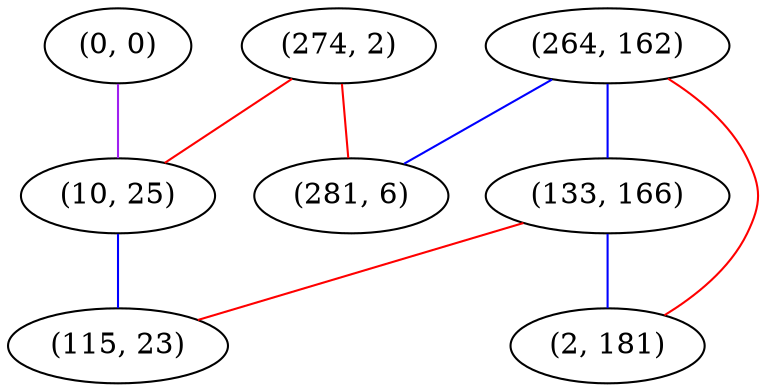 graph "" {
"(0, 0)";
"(264, 162)";
"(274, 2)";
"(133, 166)";
"(2, 181)";
"(281, 6)";
"(10, 25)";
"(115, 23)";
"(0, 0)" -- "(10, 25)"  [color=purple, key=0, weight=4];
"(264, 162)" -- "(133, 166)"  [color=blue, key=0, weight=3];
"(264, 162)" -- "(2, 181)"  [color=red, key=0, weight=1];
"(264, 162)" -- "(281, 6)"  [color=blue, key=0, weight=3];
"(274, 2)" -- "(281, 6)"  [color=red, key=0, weight=1];
"(274, 2)" -- "(10, 25)"  [color=red, key=0, weight=1];
"(133, 166)" -- "(115, 23)"  [color=red, key=0, weight=1];
"(133, 166)" -- "(2, 181)"  [color=blue, key=0, weight=3];
"(10, 25)" -- "(115, 23)"  [color=blue, key=0, weight=3];
}
